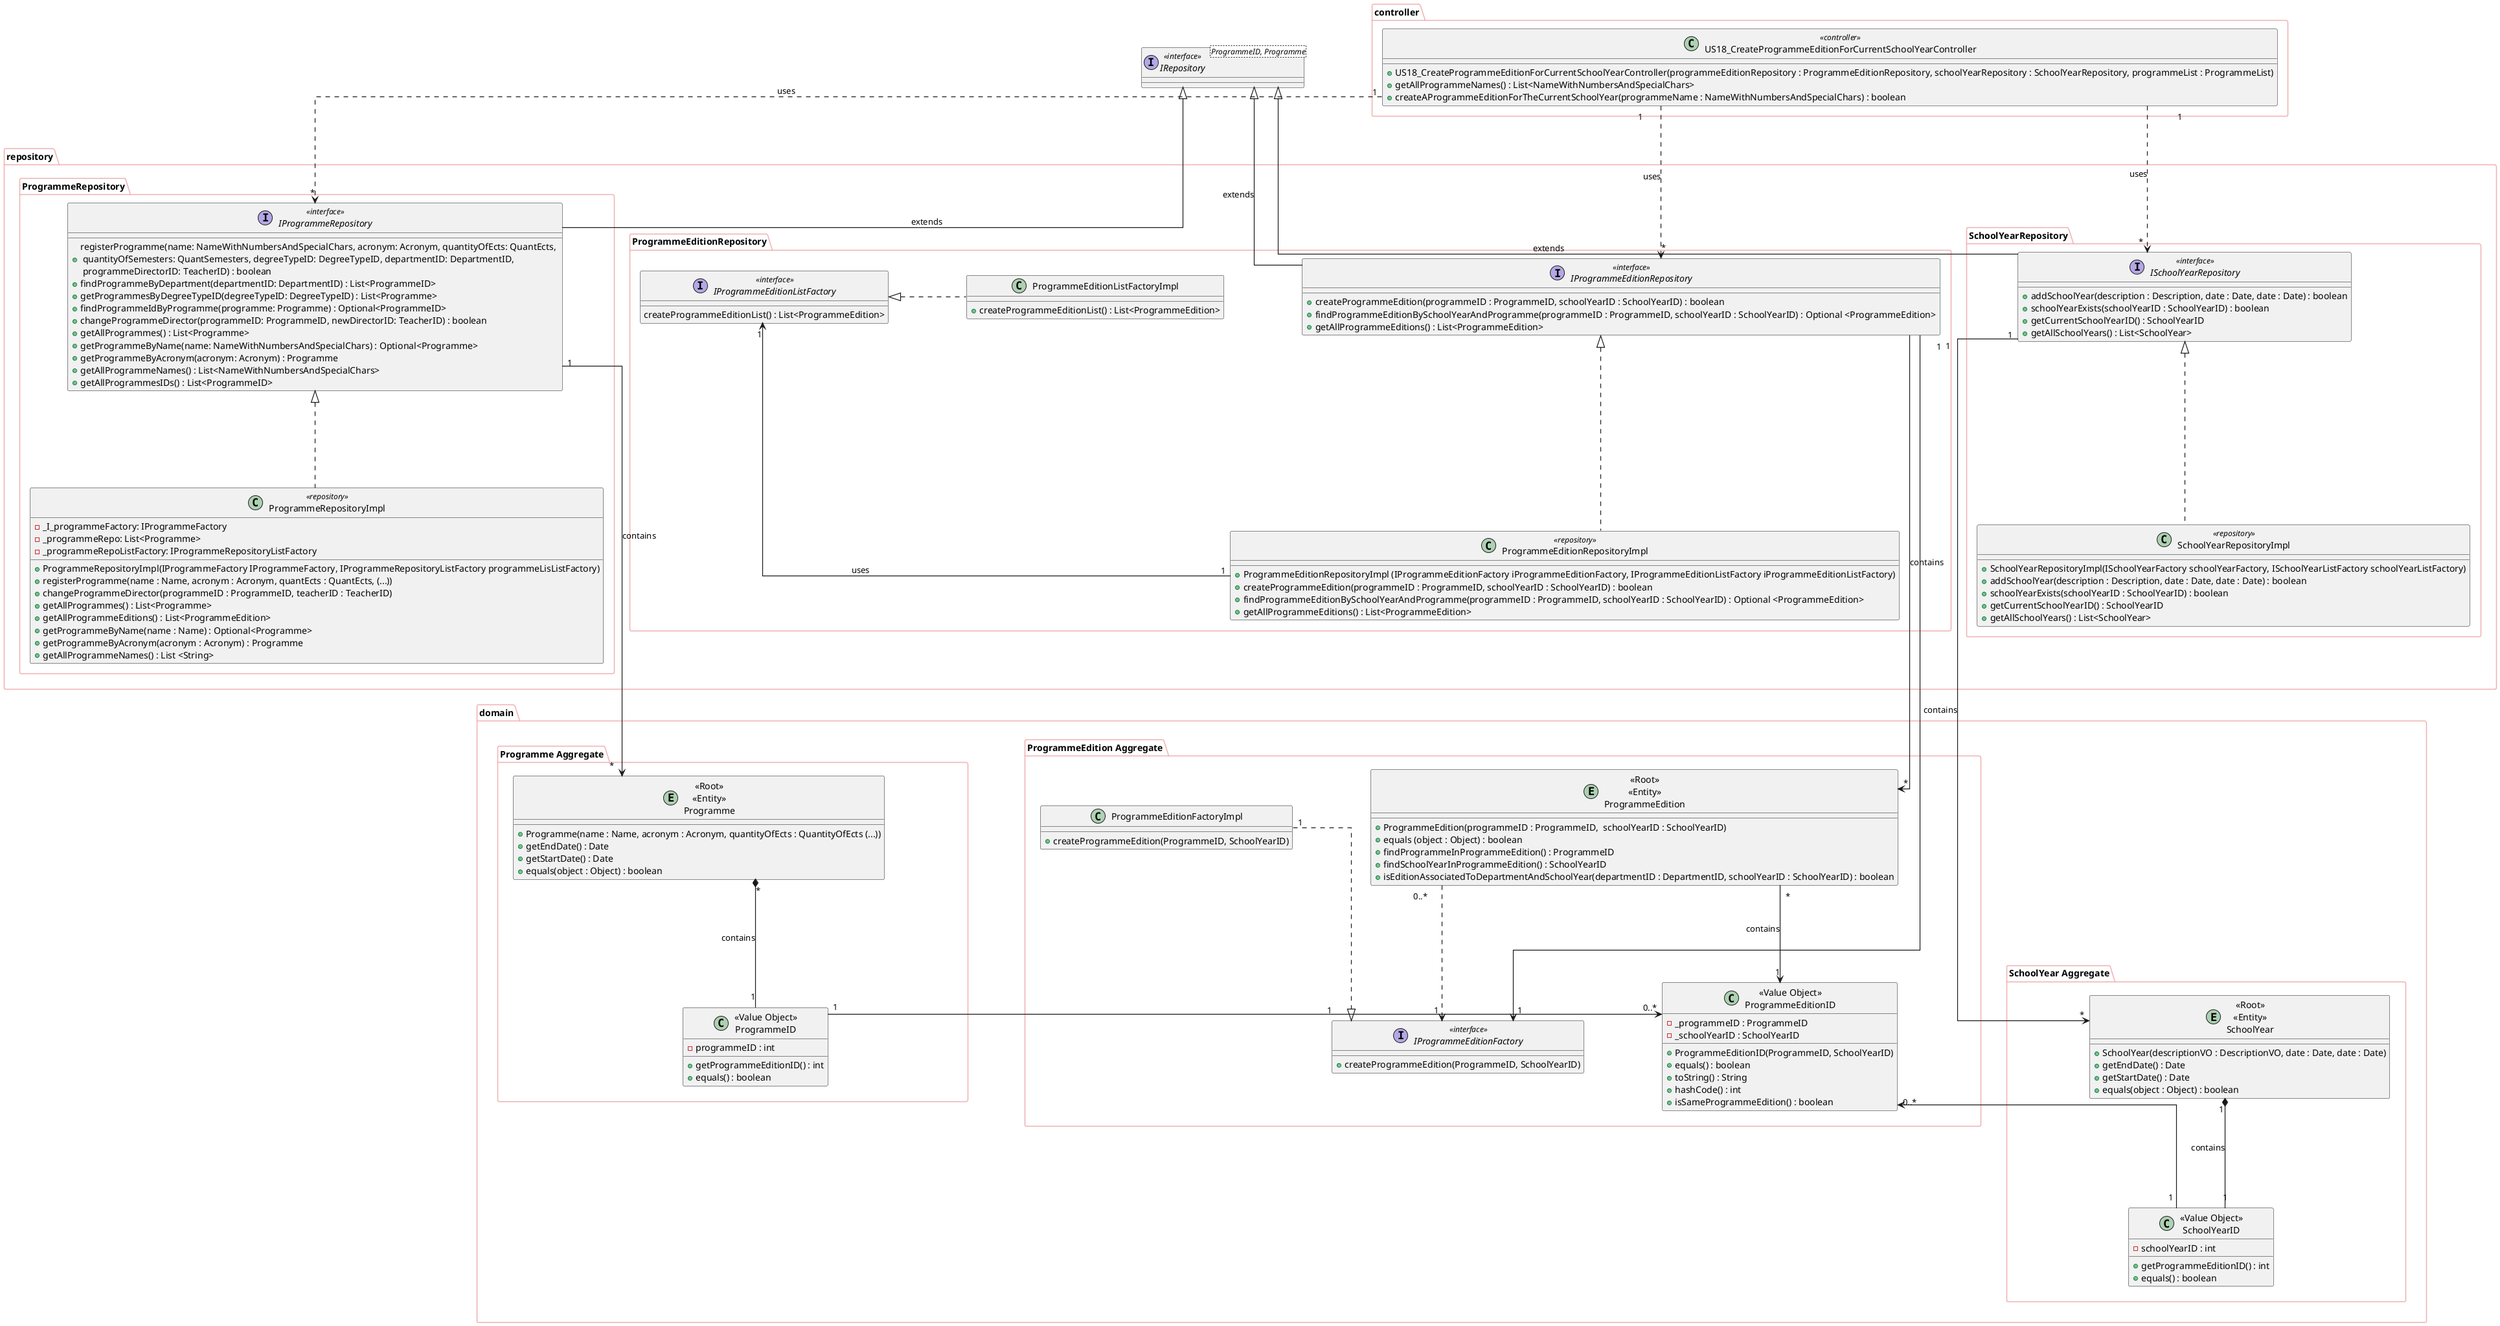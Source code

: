 @startuml

skinparam ranksep 150
skinparam nodesep 120
skinparam packageBorderColor #F0B0B0
skinparam arrowThickness 1.2
skinparam linetype ortho
top to bottom direction

package controller {
    class US18_CreateProgrammeEditionForCurrentSchoolYearController <<controller>> {
        + US18_CreateProgrammeEditionForCurrentSchoolYearController(programmeEditionRepository : ProgrammeEditionRepository, schoolYearRepository : SchoolYearRepository, programmeList : ProgrammeList)
        + getAllProgrammeNames() : List<NameWithNumbersAndSpecialChars>
        + createAProgrammeEditionForTheCurrentSchoolYear(programmeName : NameWithNumbersAndSpecialChars) : boolean
    }
}

interface "IRepository<ProgrammeID, Programme>" as IRepository <<interface>>


    package repository{

        package SchoolYearRepository {


                    interface ISchoolYearRepository <<interface>> {
                            + addSchoolYear(description : Description, date : Date, date : Date) : boolean
                            + schoolYearExists(schoolYearID : SchoolYearID) : boolean
                            + getCurrentSchoolYearID() : SchoolYearID
                            + getAllSchoolYears() : List<SchoolYear>
                    }

                    class SchoolYearRepositoryImpl <<repository>> {
                        + SchoolYearRepositoryImpl(ISchoolYearFactory schoolYearFactory, ISchoolYearListFactory schoolYearListFactory)
                        + addSchoolYear(description : Description, date : Date, date : Date) : boolean
                        + schoolYearExists(schoolYearID : SchoolYearID) : boolean
                        + getCurrentSchoolYearID() : SchoolYearID
                        + getAllSchoolYears() : List<SchoolYear>
                    }
                }


        package ProgrammeRepository{

            interface IProgrammeRepository <<interface>> {
                    + registerProgramme(name: NameWithNumbersAndSpecialChars, acronym: Acronym, quantityOfEcts: QuantEcts, \n quantityOfSemesters: QuantSemesters, degreeTypeID: DegreeTypeID, departmentID: DepartmentID, \n programmeDirectorID: TeacherID) : boolean
                    +findProgrammeByDepartment(departmentID: DepartmentID) : List<ProgrammeID>
                    +getProgrammesByDegreeTypeID(degreeTypeID: DegreeTypeID) : List<Programme>
                    +findProgrammeIdByProgramme(programme: Programme) : Optional<ProgrammeID>
                    +changeProgrammeDirector(programmeID: ProgrammeID, newDirectorID: TeacherID) : boolean
                    +getAllProgrammes() : List<Programme>
                    +getProgrammeByName(name: NameWithNumbersAndSpecialChars) : Optional<Programme>
                    +getProgrammeByAcronym(acronym: Acronym) : Programme
                    +getAllProgrammeNames() : List<NameWithNumbersAndSpecialChars>
                    +getAllProgrammesIDs() : List<ProgrammeID>
            }

            class ProgrammeRepositoryImpl <<repository>> {
                - _I_programmeFactory: IProgrammeFactory
                - _programmeRepo: List<Programme>
                - _programmeRepoListFactory: IProgrammeRepositoryListFactory
                + ProgrammeRepositoryImpl(IProgrammeFactory IProgrammeFactory, IProgrammeRepositoryListFactory programmeLisListFactory)
                + registerProgramme(name : Name, acronym : Acronym, quantEcts : QuantEcts, (...))
                + changeProgrammeDirector(programmeID : ProgrammeID, teacherID : TeacherID)
                + getAllProgrammes() : List<Programme>
                + getAllProgrammeEditions() : List<ProgrammeEdition>
                + getProgrammeByName(name : Name) : Optional<Programme>
                + getProgrammeByAcronym(acronym : Acronym) : Programme
                + getAllProgrammeNames() : List <String>
            }
        }

        package ProgrammeEditionRepository{

            interface IProgrammeEditionRepository <<interface>> {
                    + createProgrammeEdition(programmeID : ProgrammeID, schoolYearID : SchoolYearID) : boolean
                    + findProgrammeEditionBySchoolYearAndProgramme(programmeID : ProgrammeID, schoolYearID : SchoolYearID) : Optional <ProgrammeEdition>
                    + getAllProgrammeEditions() : List<ProgrammeEdition>
            }

            class ProgrammeEditionRepositoryImpl <<repository>> {
                    + ProgrammeEditionRepositoryImpl (IProgrammeEditionFactory iProgrammeEditionFactory, IProgrammeEditionListFactory iProgrammeEditionListFactory)
                    + createProgrammeEdition(programmeID : ProgrammeID, schoolYearID : SchoolYearID) : boolean
                    + findProgrammeEditionBySchoolYearAndProgramme(programmeID : ProgrammeID, schoolYearID : SchoolYearID) : Optional <ProgrammeEdition>
                    + getAllProgrammeEditions() : List<ProgrammeEdition>
            }

            Interface IProgrammeEditionListFactory <<interface>> {
                    createProgrammeEditionList() : List<ProgrammeEdition>
            }

            Class ProgrammeEditionListFactoryImpl {
                + createProgrammeEditionList() : List<ProgrammeEdition>
            }
        }

    }



    package domain {

        package "SchoolYear Aggregate" {
                    entity "<<Root>>\n<<Entity>>\nSchoolYear" {
                        +SchoolYear(descriptionVO : DescriptionVO, date : Date, date : Date)
                        +getEndDate() : Date
                        +getStartDate() : Date
                        +equals(object : Object) : boolean
                    }

                    class "<<Value Object>>\nSchoolYearID" {
                            - schoolYearID : int
                            + getProgrammeEditionID() : int
                            + equals() : boolean
                    }
                }

        package "Programme Aggregate" {
            entity "<<Root>>\n<<Entity>>\nProgramme" {
                +Programme(name : Name, acronym : Acronym, quantityOfEcts : QuantityOfEcts (...))
                +getEndDate() : Date
                +getStartDate() : Date
                +equals(object : Object) : boolean
            }

            class "<<Value Object>>\nProgrammeID" {
                    - programmeID : int
                    + getProgrammeEditionID() : int
                    + equals() : boolean
            }
        }

        package "ProgrammeEdition Aggregate" {
                entity "<<Root>>\n<<Entity>>\nProgrammeEdition" {
                    + ProgrammeEdition(programmeID : ProgrammeID,  schoolYearID : SchoolYearID)
                    + equals (object : Object) : boolean
                    + findProgrammeInProgrammeEdition() : ProgrammeID
                    + findSchoolYearInProgrammeEdition() : SchoolYearID
                    + isEditionAssociatedToDepartmentAndSchoolYear(departmentID : DepartmentID, schoolYearID : SchoolYearID) : boolean
                }

                class "<<Value Object>>\nProgrammeEditionID" {
                        - _programmeID : ProgrammeID
                        - _schoolYearID : SchoolYearID
                        + ProgrammeEditionID(ProgrammeID, SchoolYearID)
                        + equals() : boolean
                        + toString() : String
                        + hashCode() : int
                        + isSameProgrammeEdition() : boolean
                }

                interface IProgrammeEditionFactory <<interface>> {
                    + createProgrammeEdition(ProgrammeID, SchoolYearID)
                }

                class ProgrammeEditionFactoryImpl {
                    + createProgrammeEdition(ProgrammeID, SchoolYearID)
                }
        }


    }



US18_CreateProgrammeEditionForCurrentSchoolYearController "1" ..> "*" IProgrammeEditionRepository : uses
US18_CreateProgrammeEditionForCurrentSchoolYearController "1" ..> "*" ISchoolYearRepository : uses
US18_CreateProgrammeEditionForCurrentSchoolYearController "1" ..> "*" IProgrammeRepository : uses

IProgrammeRepository -up-|> IRepository : extends
IProgrammeEditionRepository -up-|> IRepository : extends
ISchoolYearRepository -up-|> IRepository : extends




IProgrammeRepository <|.. ProgrammeRepositoryImpl

ProgrammeEditionRepositoryImpl "1" --up> "1" IProgrammeEditionListFactory : uses
ProgrammeEditionListFactoryImpl ..left|> IProgrammeEditionListFactory
IProgrammeEditionRepository <|.. ProgrammeEditionRepositoryImpl



ProgrammeEditionFactoryImpl "1" ..|> "1" IProgrammeEditionFactory
"<<Root>>\n<<Entity>>\nProgrammeEdition" "0..*" ..> "1" IProgrammeEditionFactory
"<<Root>>\n<<Entity>>\nProgrammeEdition" "*" --> "1" "<<Value Object>>\nProgrammeEditionID" : contains
IProgrammeEditionRepository "1" --> "1" IProgrammeEditionFactory


"<<Root>>\n<<Entity>>\nProgramme" "*" *-- "1" "<<Value Object>>\nProgrammeID" : contains
"<<Root>>\n<<Entity>>\nSchoolYear" "1" *-- "1" "<<Value Object>>\nSchoolYearID" : contains

"<<Value Object>>\nProgrammeEditionID" "0..*" <-- "1" "<<Value Object>>\nProgrammeID"
"<<Value Object>>\nProgrammeEditionID" "0..*" <-- "1" "<<Value Object>>\nSchoolYearID"

ISchoolYearRepository <|.. SchoolYearRepositoryImpl


IProgrammeEditionRepository "1" --> "*" "<<Root>>\n<<Entity>>\nProgrammeEdition" : contains
"<<Root>>\n<<Entity>>\nSchoolYear" "*" <-- "1" ISchoolYearRepository : contains
"<<Root>>\n<<Entity>>\nProgramme" "*" <-- "1" IProgrammeRepository : contains

"SchoolYear Aggregate" -[hidden]u-> SchoolYearRepositoryImpl
"Programme Aggregate" -[hidden]u-> ProgrammeRepositoryImpl

IProgrammeEditionRepository -[hidden]-> "<<Value Object>>\nProgrammeEditionID"

ISchoolYearRepository -[hidden]l> IProgrammeRepository
SchoolYearRepositoryImpl -[hidden]l> ProgrammeRepositoryImpl
ISchoolYearRepository -[hidden]r-> IProgrammeEditionListFactory
SchoolYearRepositoryImpl -[hidden]r-> ProgrammeEditionRepositoryImpl

"Programme Aggregate" -[hidden]r-> "SchoolYear Aggregate"
"Programme Aggregate" -[hidden]r-> "ProgrammeEdition Aggregate"

"<<Root>>\n<<Entity>>\nProgrammeEdition" -[hidden]u-> SchoolYearRepositoryImpl
"<<Root>>\n<<Entity>>\nProgrammeEdition" -[hidden]u-> ProgrammeRepositoryImpl
"<<Root>>\n<<Entity>>\nProgrammeEdition" -[hidden]u-> ProgrammeEditionRepositoryImpl
"<<Root>>\n<<Entity>>\nProgramme" -[hidden]r> "<<Root>>\n<<Entity>>\nProgrammeEdition"
@enduml